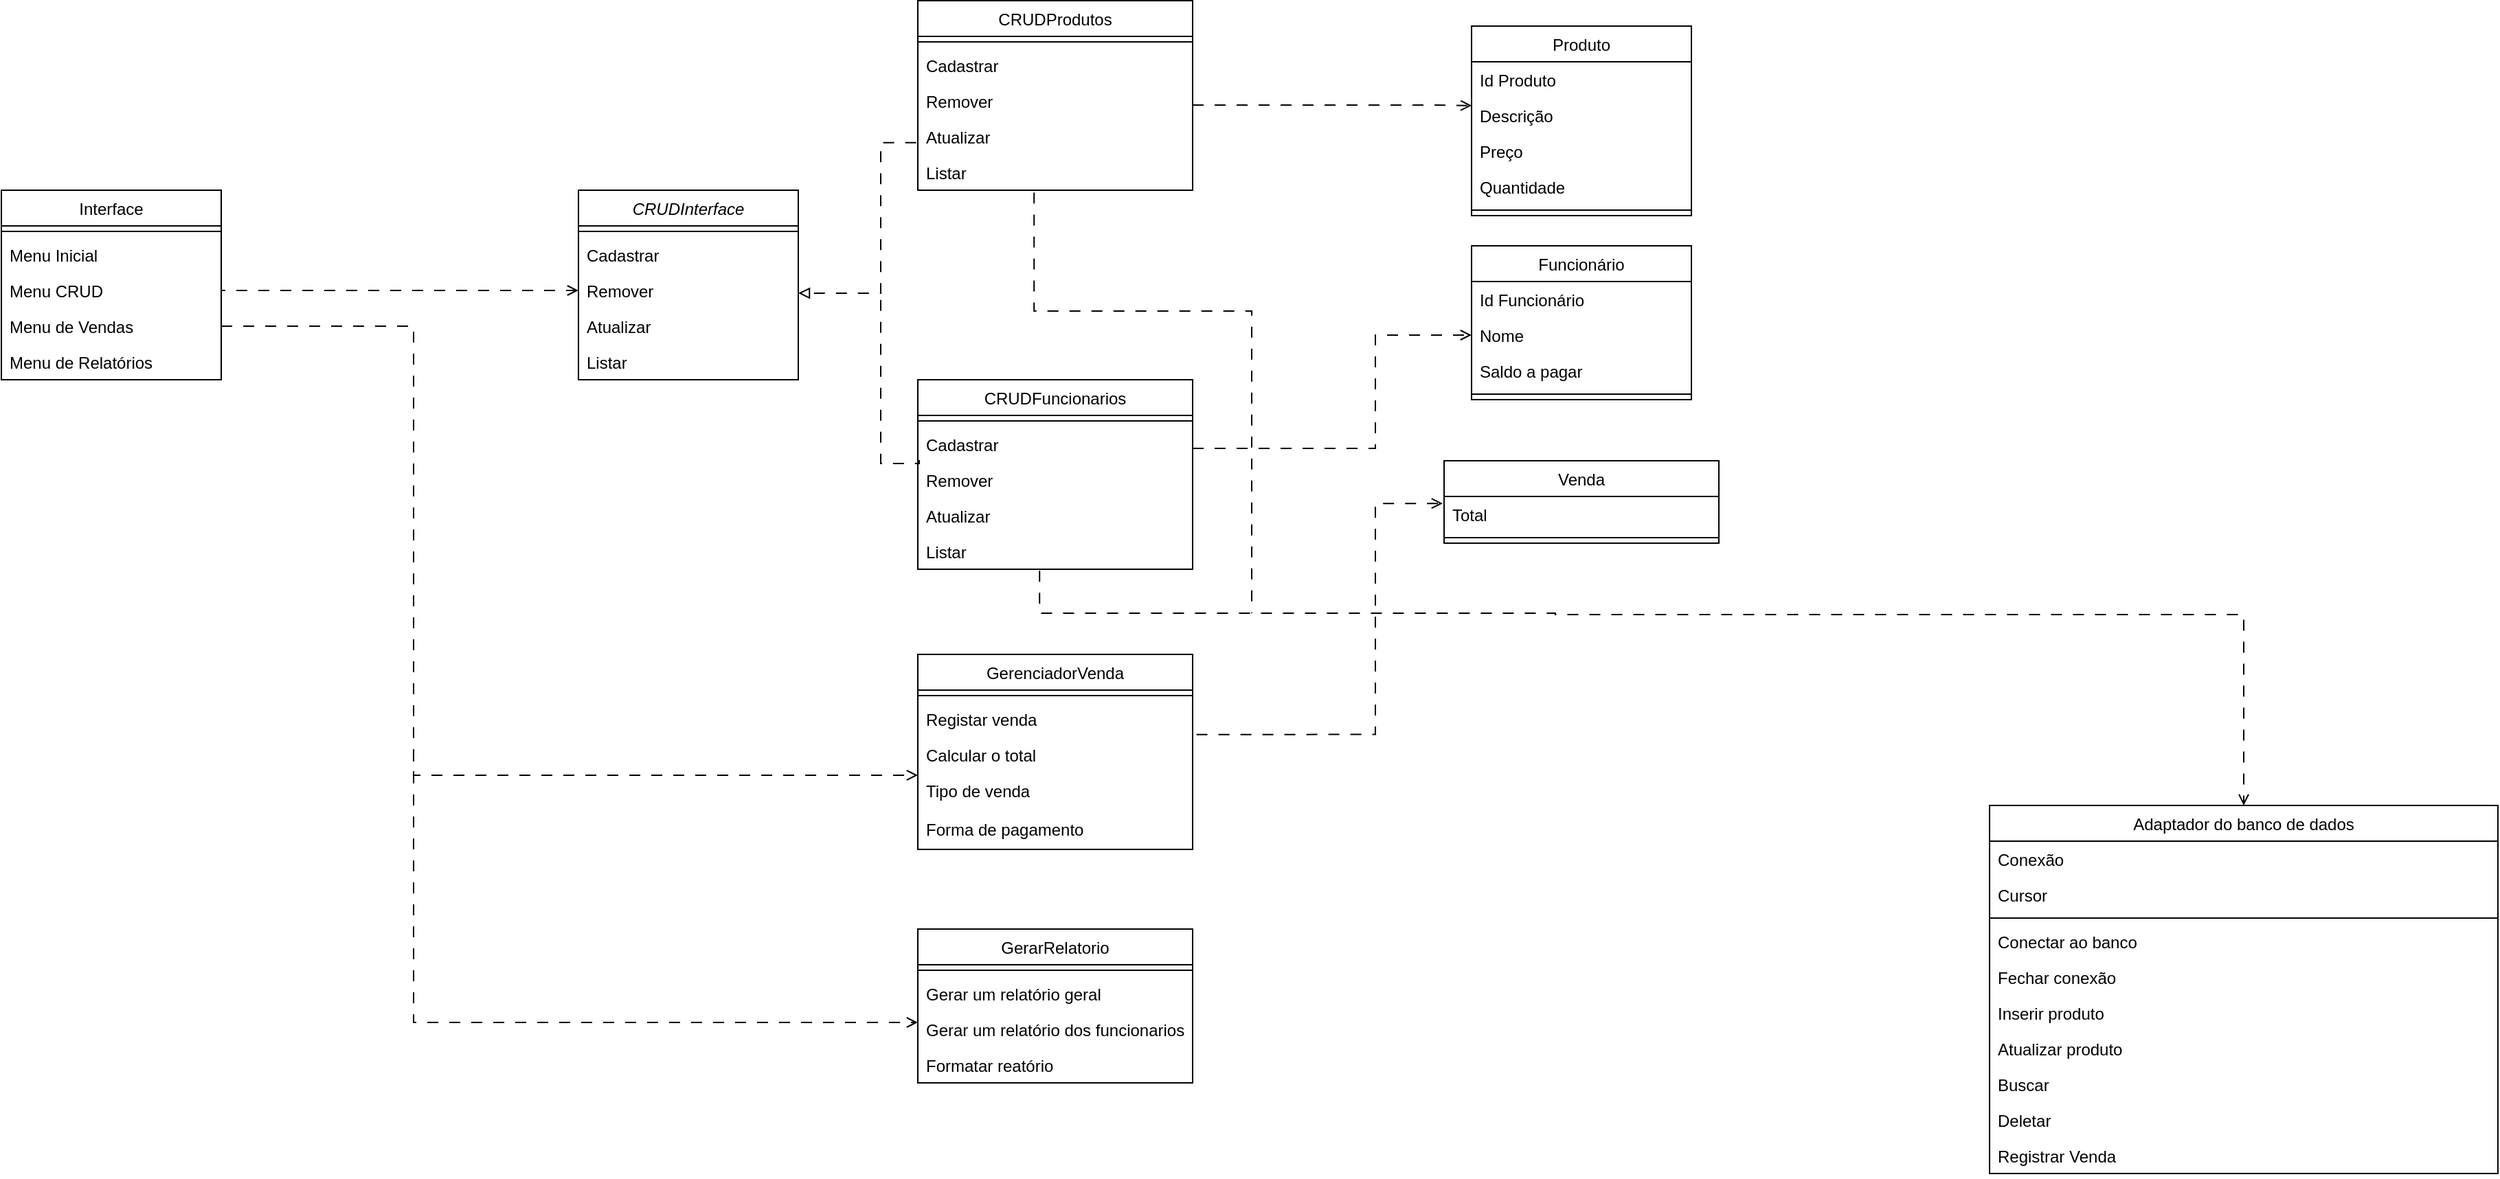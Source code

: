 <mxfile version="25.0.1">
  <diagram name="Página-1" id="rCG3eZJyJU8VCeqgCgNy">
    <mxGraphModel dx="-407" dy="678" grid="1" gridSize="10" guides="1" tooltips="1" connect="1" arrows="1" fold="1" page="1" pageScale="1" pageWidth="827" pageHeight="583" math="0" shadow="0">
      <root>
        <mxCell id="0" />
        <mxCell id="1" parent="0" />
        <mxCell id="qID2bDXDqiOxFLG9qgEo-15" value="Produto" style="swimlane;fontStyle=0;align=center;verticalAlign=top;childLayout=stackLayout;horizontal=1;startSize=26;horizontalStack=0;resizeParent=1;resizeLast=0;collapsible=1;marginBottom=0;rounded=0;shadow=0;strokeWidth=1;" vertex="1" parent="1">
          <mxGeometry x="3400" y="135" width="160" height="138" as="geometry">
            <mxRectangle x="130" y="380" width="160" height="26" as="alternateBounds" />
          </mxGeometry>
        </mxCell>
        <mxCell id="qID2bDXDqiOxFLG9qgEo-16" value="Id Produto" style="text;align=left;verticalAlign=top;spacingLeft=4;spacingRight=4;overflow=hidden;rotatable=0;points=[[0,0.5],[1,0.5]];portConstraint=eastwest;" vertex="1" parent="qID2bDXDqiOxFLG9qgEo-15">
          <mxGeometry y="26" width="160" height="26" as="geometry" />
        </mxCell>
        <mxCell id="qID2bDXDqiOxFLG9qgEo-17" value="Descrição" style="text;align=left;verticalAlign=top;spacingLeft=4;spacingRight=4;overflow=hidden;rotatable=0;points=[[0,0.5],[1,0.5]];portConstraint=eastwest;" vertex="1" parent="qID2bDXDqiOxFLG9qgEo-15">
          <mxGeometry y="52" width="160" height="26" as="geometry" />
        </mxCell>
        <mxCell id="qID2bDXDqiOxFLG9qgEo-18" value="Preço" style="text;align=left;verticalAlign=top;spacingLeft=4;spacingRight=4;overflow=hidden;rotatable=0;points=[[0,0.5],[1,0.5]];portConstraint=eastwest;" vertex="1" parent="qID2bDXDqiOxFLG9qgEo-15">
          <mxGeometry y="78" width="160" height="26" as="geometry" />
        </mxCell>
        <mxCell id="qID2bDXDqiOxFLG9qgEo-19" value="Quantidade" style="text;align=left;verticalAlign=top;spacingLeft=4;spacingRight=4;overflow=hidden;rotatable=0;points=[[0,0.5],[1,0.5]];portConstraint=eastwest;" vertex="1" parent="qID2bDXDqiOxFLG9qgEo-15">
          <mxGeometry y="104" width="160" height="26" as="geometry" />
        </mxCell>
        <mxCell id="qID2bDXDqiOxFLG9qgEo-20" value="" style="line;html=1;strokeWidth=1;align=left;verticalAlign=middle;spacingTop=-1;spacingLeft=3;spacingRight=3;rotatable=0;labelPosition=right;points=[];portConstraint=eastwest;" vertex="1" parent="qID2bDXDqiOxFLG9qgEo-15">
          <mxGeometry y="130" width="160" height="8" as="geometry" />
        </mxCell>
        <mxCell id="qID2bDXDqiOxFLG9qgEo-21" value="Funcionário" style="swimlane;fontStyle=0;align=center;verticalAlign=top;childLayout=stackLayout;horizontal=1;startSize=26;horizontalStack=0;resizeParent=1;resizeLast=0;collapsible=1;marginBottom=0;rounded=0;shadow=0;strokeWidth=1;" vertex="1" parent="1">
          <mxGeometry x="3400" y="295" width="160" height="112" as="geometry">
            <mxRectangle x="130" y="380" width="160" height="26" as="alternateBounds" />
          </mxGeometry>
        </mxCell>
        <mxCell id="qID2bDXDqiOxFLG9qgEo-22" value="Id Funcionário" style="text;align=left;verticalAlign=top;spacingLeft=4;spacingRight=4;overflow=hidden;rotatable=0;points=[[0,0.5],[1,0.5]];portConstraint=eastwest;" vertex="1" parent="qID2bDXDqiOxFLG9qgEo-21">
          <mxGeometry y="26" width="160" height="26" as="geometry" />
        </mxCell>
        <mxCell id="qID2bDXDqiOxFLG9qgEo-23" value="Nome" style="text;align=left;verticalAlign=top;spacingLeft=4;spacingRight=4;overflow=hidden;rotatable=0;points=[[0,0.5],[1,0.5]];portConstraint=eastwest;" vertex="1" parent="qID2bDXDqiOxFLG9qgEo-21">
          <mxGeometry y="52" width="160" height="26" as="geometry" />
        </mxCell>
        <mxCell id="qID2bDXDqiOxFLG9qgEo-24" value="Saldo a pagar" style="text;align=left;verticalAlign=top;spacingLeft=4;spacingRight=4;overflow=hidden;rotatable=0;points=[[0,0.5],[1,0.5]];portConstraint=eastwest;" vertex="1" parent="qID2bDXDqiOxFLG9qgEo-21">
          <mxGeometry y="78" width="160" height="26" as="geometry" />
        </mxCell>
        <mxCell id="qID2bDXDqiOxFLG9qgEo-25" value="" style="line;html=1;strokeWidth=1;align=left;verticalAlign=middle;spacingTop=-1;spacingLeft=3;spacingRight=3;rotatable=0;labelPosition=right;points=[];portConstraint=eastwest;" vertex="1" parent="qID2bDXDqiOxFLG9qgEo-21">
          <mxGeometry y="104" width="160" height="8" as="geometry" />
        </mxCell>
        <mxCell id="qID2bDXDqiOxFLG9qgEo-26" value="Interface" style="swimlane;fontStyle=0;align=center;verticalAlign=top;childLayout=stackLayout;horizontal=1;startSize=26;horizontalStack=0;resizeParent=1;resizeLast=0;collapsible=1;marginBottom=0;rounded=0;shadow=0;strokeWidth=1;" vertex="1" parent="1">
          <mxGeometry x="2330" y="254.5" width="160" height="138" as="geometry">
            <mxRectangle x="340" y="380" width="170" height="26" as="alternateBounds" />
          </mxGeometry>
        </mxCell>
        <mxCell id="qID2bDXDqiOxFLG9qgEo-27" value="" style="line;html=1;strokeWidth=1;align=left;verticalAlign=middle;spacingTop=-1;spacingLeft=3;spacingRight=3;rotatable=0;labelPosition=right;points=[];portConstraint=eastwest;" vertex="1" parent="qID2bDXDqiOxFLG9qgEo-26">
          <mxGeometry y="26" width="160" height="8" as="geometry" />
        </mxCell>
        <mxCell id="qID2bDXDqiOxFLG9qgEo-28" value="Menu Inicial" style="text;align=left;verticalAlign=top;spacingLeft=4;spacingRight=4;overflow=hidden;rotatable=0;points=[[0,0.5],[1,0.5]];portConstraint=eastwest;" vertex="1" parent="qID2bDXDqiOxFLG9qgEo-26">
          <mxGeometry y="34" width="160" height="26" as="geometry" />
        </mxCell>
        <mxCell id="qID2bDXDqiOxFLG9qgEo-29" value="Menu CRUD" style="text;align=left;verticalAlign=top;spacingLeft=4;spacingRight=4;overflow=hidden;rotatable=0;points=[[0,0.5],[1,0.5]];portConstraint=eastwest;" vertex="1" parent="qID2bDXDqiOxFLG9qgEo-26">
          <mxGeometry y="60" width="160" height="26" as="geometry" />
        </mxCell>
        <mxCell id="qID2bDXDqiOxFLG9qgEo-30" value="Menu de Vendas" style="text;align=left;verticalAlign=top;spacingLeft=4;spacingRight=4;overflow=hidden;rotatable=0;points=[[0,0.5],[1,0.5]];portConstraint=eastwest;" vertex="1" parent="qID2bDXDqiOxFLG9qgEo-26">
          <mxGeometry y="86" width="160" height="26" as="geometry" />
        </mxCell>
        <mxCell id="qID2bDXDqiOxFLG9qgEo-31" value="Menu de Relatórios" style="text;align=left;verticalAlign=top;spacingLeft=4;spacingRight=4;overflow=hidden;rotatable=0;points=[[0,0.5],[1,0.5]];portConstraint=eastwest;" vertex="1" parent="qID2bDXDqiOxFLG9qgEo-26">
          <mxGeometry y="112" width="160" height="26" as="geometry" />
        </mxCell>
        <mxCell id="qID2bDXDqiOxFLG9qgEo-32" value="Adaptador do banco de dados" style="swimlane;fontStyle=0;align=center;verticalAlign=top;childLayout=stackLayout;horizontal=1;startSize=26;horizontalStack=0;resizeParent=1;resizeLast=0;collapsible=1;marginBottom=0;rounded=0;shadow=0;strokeWidth=1;" vertex="1" parent="1">
          <mxGeometry x="3777" y="702.5" width="370" height="268" as="geometry">
            <mxRectangle x="130" y="380" width="160" height="26" as="alternateBounds" />
          </mxGeometry>
        </mxCell>
        <mxCell id="qID2bDXDqiOxFLG9qgEo-33" value="Conexão" style="text;align=left;verticalAlign=top;spacingLeft=4;spacingRight=4;overflow=hidden;rotatable=0;points=[[0,0.5],[1,0.5]];portConstraint=eastwest;" vertex="1" parent="qID2bDXDqiOxFLG9qgEo-32">
          <mxGeometry y="26" width="370" height="26" as="geometry" />
        </mxCell>
        <mxCell id="qID2bDXDqiOxFLG9qgEo-34" value="Cursor" style="text;align=left;verticalAlign=top;spacingLeft=4;spacingRight=4;overflow=hidden;rotatable=0;points=[[0,0.5],[1,0.5]];portConstraint=eastwest;" vertex="1" parent="qID2bDXDqiOxFLG9qgEo-32">
          <mxGeometry y="52" width="370" height="26" as="geometry" />
        </mxCell>
        <mxCell id="qID2bDXDqiOxFLG9qgEo-35" value="" style="line;html=1;strokeWidth=1;align=left;verticalAlign=middle;spacingTop=-1;spacingLeft=3;spacingRight=3;rotatable=0;labelPosition=right;points=[];portConstraint=eastwest;" vertex="1" parent="qID2bDXDqiOxFLG9qgEo-32">
          <mxGeometry y="78" width="370" height="8" as="geometry" />
        </mxCell>
        <mxCell id="qID2bDXDqiOxFLG9qgEo-36" value="Conectar ao banco" style="text;align=left;verticalAlign=top;spacingLeft=4;spacingRight=4;overflow=hidden;rotatable=0;points=[[0,0.5],[1,0.5]];portConstraint=eastwest;" vertex="1" parent="qID2bDXDqiOxFLG9qgEo-32">
          <mxGeometry y="86" width="370" height="26" as="geometry" />
        </mxCell>
        <mxCell id="qID2bDXDqiOxFLG9qgEo-37" value="Fechar conexão" style="text;align=left;verticalAlign=top;spacingLeft=4;spacingRight=4;overflow=hidden;rotatable=0;points=[[0,0.5],[1,0.5]];portConstraint=eastwest;" vertex="1" parent="qID2bDXDqiOxFLG9qgEo-32">
          <mxGeometry y="112" width="370" height="26" as="geometry" />
        </mxCell>
        <mxCell id="qID2bDXDqiOxFLG9qgEo-38" value="Inserir produto" style="text;align=left;verticalAlign=top;spacingLeft=4;spacingRight=4;overflow=hidden;rotatable=0;points=[[0,0.5],[1,0.5]];portConstraint=eastwest;" vertex="1" parent="qID2bDXDqiOxFLG9qgEo-32">
          <mxGeometry y="138" width="370" height="26" as="geometry" />
        </mxCell>
        <mxCell id="qID2bDXDqiOxFLG9qgEo-39" value="Atualizar produto" style="text;align=left;verticalAlign=top;spacingLeft=4;spacingRight=4;overflow=hidden;rotatable=0;points=[[0,0.5],[1,0.5]];portConstraint=eastwest;" vertex="1" parent="qID2bDXDqiOxFLG9qgEo-32">
          <mxGeometry y="164" width="370" height="26" as="geometry" />
        </mxCell>
        <mxCell id="qID2bDXDqiOxFLG9qgEo-40" value="Buscar" style="text;align=left;verticalAlign=top;spacingLeft=4;spacingRight=4;overflow=hidden;rotatable=0;points=[[0,0.5],[1,0.5]];portConstraint=eastwest;" vertex="1" parent="qID2bDXDqiOxFLG9qgEo-32">
          <mxGeometry y="190" width="370" height="26" as="geometry" />
        </mxCell>
        <mxCell id="qID2bDXDqiOxFLG9qgEo-41" value="Deletar" style="text;align=left;verticalAlign=top;spacingLeft=4;spacingRight=4;overflow=hidden;rotatable=0;points=[[0,0.5],[1,0.5]];portConstraint=eastwest;" vertex="1" parent="qID2bDXDqiOxFLG9qgEo-32">
          <mxGeometry y="216" width="370" height="26" as="geometry" />
        </mxCell>
        <mxCell id="qID2bDXDqiOxFLG9qgEo-42" value="Registrar Venda" style="text;align=left;verticalAlign=top;spacingLeft=4;spacingRight=4;overflow=hidden;rotatable=0;points=[[0,0.5],[1,0.5]];portConstraint=eastwest;" vertex="1" parent="qID2bDXDqiOxFLG9qgEo-32">
          <mxGeometry y="242" width="370" height="26" as="geometry" />
        </mxCell>
        <mxCell id="qID2bDXDqiOxFLG9qgEo-43" value="CRUDInterface" style="swimlane;fontStyle=2;align=center;verticalAlign=top;childLayout=stackLayout;horizontal=1;startSize=26;horizontalStack=0;resizeParent=1;resizeLast=0;collapsible=1;marginBottom=0;rounded=0;shadow=0;strokeWidth=1;" vertex="1" parent="1">
          <mxGeometry x="2750" y="254.5" width="160" height="138" as="geometry">
            <mxRectangle x="130" y="380" width="160" height="26" as="alternateBounds" />
          </mxGeometry>
        </mxCell>
        <mxCell id="qID2bDXDqiOxFLG9qgEo-44" value="" style="line;html=1;strokeWidth=1;align=left;verticalAlign=middle;spacingTop=-1;spacingLeft=3;spacingRight=3;rotatable=0;labelPosition=right;points=[];portConstraint=eastwest;" vertex="1" parent="qID2bDXDqiOxFLG9qgEo-43">
          <mxGeometry y="26" width="160" height="8" as="geometry" />
        </mxCell>
        <mxCell id="qID2bDXDqiOxFLG9qgEo-45" value="Cadastrar" style="text;align=left;verticalAlign=top;spacingLeft=4;spacingRight=4;overflow=hidden;rotatable=0;points=[[0,0.5],[1,0.5]];portConstraint=eastwest;" vertex="1" parent="qID2bDXDqiOxFLG9qgEo-43">
          <mxGeometry y="34" width="160" height="26" as="geometry" />
        </mxCell>
        <mxCell id="qID2bDXDqiOxFLG9qgEo-46" value="Remover" style="text;align=left;verticalAlign=top;spacingLeft=4;spacingRight=4;overflow=hidden;rotatable=0;points=[[0,0.5],[1,0.5]];portConstraint=eastwest;" vertex="1" parent="qID2bDXDqiOxFLG9qgEo-43">
          <mxGeometry y="60" width="160" height="26" as="geometry" />
        </mxCell>
        <mxCell id="qID2bDXDqiOxFLG9qgEo-47" value="Atualizar" style="text;align=left;verticalAlign=top;spacingLeft=4;spacingRight=4;overflow=hidden;rotatable=0;points=[[0,0.5],[1,0.5]];portConstraint=eastwest;" vertex="1" parent="qID2bDXDqiOxFLG9qgEo-43">
          <mxGeometry y="86" width="160" height="26" as="geometry" />
        </mxCell>
        <mxCell id="qID2bDXDqiOxFLG9qgEo-48" value="Listar" style="text;align=left;verticalAlign=top;spacingLeft=4;spacingRight=4;overflow=hidden;rotatable=0;points=[[0,0.5],[1,0.5]];portConstraint=eastwest;" vertex="1" parent="qID2bDXDqiOxFLG9qgEo-43">
          <mxGeometry y="112" width="160" height="26" as="geometry" />
        </mxCell>
        <mxCell id="qID2bDXDqiOxFLG9qgEo-49" value="" style="endArrow=block;html=1;rounded=0;dashed=1;endFill=0;dashPattern=8 8;edgeStyle=orthogonalEdgeStyle;entryX=1;entryY=0.577;entryDx=0;entryDy=0;entryPerimeter=0;exitX=-0.006;exitY=0.668;exitDx=0;exitDy=0;exitPerimeter=0;" edge="1" parent="1" source="qID2bDXDqiOxFLG9qgEo-59" target="qID2bDXDqiOxFLG9qgEo-46">
          <mxGeometry width="50" height="50" relative="1" as="geometry">
            <mxPoint x="2990" y="220.5" as="sourcePoint" />
            <mxPoint x="2950" y="329.5" as="targetPoint" />
            <Array as="points">
              <mxPoint x="2970" y="219.5" />
              <mxPoint x="2970" y="329.5" />
            </Array>
          </mxGeometry>
        </mxCell>
        <mxCell id="qID2bDXDqiOxFLG9qgEo-50" value="Venda" style="swimlane;fontStyle=0;align=center;verticalAlign=top;childLayout=stackLayout;horizontal=1;startSize=26;horizontalStack=0;resizeParent=1;resizeLast=0;collapsible=1;marginBottom=0;rounded=0;shadow=0;strokeWidth=1;" vertex="1" parent="1">
          <mxGeometry x="3380" y="451.5" width="200" height="60" as="geometry">
            <mxRectangle x="130" y="380" width="160" height="26" as="alternateBounds" />
          </mxGeometry>
        </mxCell>
        <mxCell id="qID2bDXDqiOxFLG9qgEo-51" value="Total" style="text;align=left;verticalAlign=top;spacingLeft=4;spacingRight=4;overflow=hidden;rotatable=0;points=[[0,0.5],[1,0.5]];portConstraint=eastwest;" vertex="1" parent="qID2bDXDqiOxFLG9qgEo-50">
          <mxGeometry y="26" width="200" height="26" as="geometry" />
        </mxCell>
        <mxCell id="qID2bDXDqiOxFLG9qgEo-52" value="" style="line;html=1;strokeWidth=1;align=left;verticalAlign=middle;spacingTop=-1;spacingLeft=3;spacingRight=3;rotatable=0;labelPosition=right;points=[];portConstraint=eastwest;" vertex="1" parent="qID2bDXDqiOxFLG9qgEo-50">
          <mxGeometry y="52" width="200" height="8" as="geometry" />
        </mxCell>
        <mxCell id="qID2bDXDqiOxFLG9qgEo-55" value="CRUDProdutos" style="swimlane;fontStyle=0;align=center;verticalAlign=top;childLayout=stackLayout;horizontal=1;startSize=26;horizontalStack=0;resizeParent=1;resizeLast=0;collapsible=1;marginBottom=0;rounded=0;shadow=0;strokeWidth=1;" vertex="1" parent="1">
          <mxGeometry x="2997" y="116.5" width="200" height="138" as="geometry">
            <mxRectangle x="130" y="380" width="160" height="26" as="alternateBounds" />
          </mxGeometry>
        </mxCell>
        <mxCell id="qID2bDXDqiOxFLG9qgEo-56" value="" style="line;html=1;strokeWidth=1;align=left;verticalAlign=middle;spacingTop=-1;spacingLeft=3;spacingRight=3;rotatable=0;labelPosition=right;points=[];portConstraint=eastwest;" vertex="1" parent="qID2bDXDqiOxFLG9qgEo-55">
          <mxGeometry y="26" width="200" height="8" as="geometry" />
        </mxCell>
        <mxCell id="qID2bDXDqiOxFLG9qgEo-57" value="Cadastrar" style="text;align=left;verticalAlign=top;spacingLeft=4;spacingRight=4;overflow=hidden;rotatable=0;points=[[0,0.5],[1,0.5]];portConstraint=eastwest;" vertex="1" parent="qID2bDXDqiOxFLG9qgEo-55">
          <mxGeometry y="34" width="200" height="26" as="geometry" />
        </mxCell>
        <mxCell id="qID2bDXDqiOxFLG9qgEo-58" value="Remover" style="text;align=left;verticalAlign=top;spacingLeft=4;spacingRight=4;overflow=hidden;rotatable=0;points=[[0,0.5],[1,0.5]];portConstraint=eastwest;" vertex="1" parent="qID2bDXDqiOxFLG9qgEo-55">
          <mxGeometry y="60" width="200" height="26" as="geometry" />
        </mxCell>
        <mxCell id="qID2bDXDqiOxFLG9qgEo-59" value="Atualizar" style="text;align=left;verticalAlign=top;spacingLeft=4;spacingRight=4;overflow=hidden;rotatable=0;points=[[0,0.5],[1,0.5]];portConstraint=eastwest;" vertex="1" parent="qID2bDXDqiOxFLG9qgEo-55">
          <mxGeometry y="86" width="200" height="26" as="geometry" />
        </mxCell>
        <mxCell id="qID2bDXDqiOxFLG9qgEo-60" value="Listar" style="text;align=left;verticalAlign=top;spacingLeft=4;spacingRight=4;overflow=hidden;rotatable=0;points=[[0,0.5],[1,0.5]];portConstraint=eastwest;" vertex="1" parent="qID2bDXDqiOxFLG9qgEo-55">
          <mxGeometry y="112" width="200" height="26" as="geometry" />
        </mxCell>
        <mxCell id="qID2bDXDqiOxFLG9qgEo-61" value="CRUDFuncionarios" style="swimlane;fontStyle=0;align=center;verticalAlign=top;childLayout=stackLayout;horizontal=1;startSize=26;horizontalStack=0;resizeParent=1;resizeLast=0;collapsible=1;marginBottom=0;rounded=0;shadow=0;strokeWidth=1;" vertex="1" parent="1">
          <mxGeometry x="2997" y="392.5" width="200" height="138" as="geometry">
            <mxRectangle x="130" y="380" width="160" height="26" as="alternateBounds" />
          </mxGeometry>
        </mxCell>
        <mxCell id="qID2bDXDqiOxFLG9qgEo-62" value="" style="line;html=1;strokeWidth=1;align=left;verticalAlign=middle;spacingTop=-1;spacingLeft=3;spacingRight=3;rotatable=0;labelPosition=right;points=[];portConstraint=eastwest;" vertex="1" parent="qID2bDXDqiOxFLG9qgEo-61">
          <mxGeometry y="26" width="200" height="8" as="geometry" />
        </mxCell>
        <mxCell id="qID2bDXDqiOxFLG9qgEo-63" value="Cadastrar" style="text;align=left;verticalAlign=top;spacingLeft=4;spacingRight=4;overflow=hidden;rotatable=0;points=[[0,0.5],[1,0.5]];portConstraint=eastwest;" vertex="1" parent="qID2bDXDqiOxFLG9qgEo-61">
          <mxGeometry y="34" width="200" height="26" as="geometry" />
        </mxCell>
        <mxCell id="qID2bDXDqiOxFLG9qgEo-64" value="Remover" style="text;align=left;verticalAlign=top;spacingLeft=4;spacingRight=4;overflow=hidden;rotatable=0;points=[[0,0.5],[1,0.5]];portConstraint=eastwest;" vertex="1" parent="qID2bDXDqiOxFLG9qgEo-61">
          <mxGeometry y="60" width="200" height="26" as="geometry" />
        </mxCell>
        <mxCell id="qID2bDXDqiOxFLG9qgEo-65" value="Atualizar" style="text;align=left;verticalAlign=top;spacingLeft=4;spacingRight=4;overflow=hidden;rotatable=0;points=[[0,0.5],[1,0.5]];portConstraint=eastwest;" vertex="1" parent="qID2bDXDqiOxFLG9qgEo-61">
          <mxGeometry y="86" width="200" height="26" as="geometry" />
        </mxCell>
        <mxCell id="qID2bDXDqiOxFLG9qgEo-66" value="Listar" style="text;align=left;verticalAlign=top;spacingLeft=4;spacingRight=4;overflow=hidden;rotatable=0;points=[[0,0.5],[1,0.5]];portConstraint=eastwest;" vertex="1" parent="qID2bDXDqiOxFLG9qgEo-61">
          <mxGeometry y="112" width="200" height="26" as="geometry" />
        </mxCell>
        <mxCell id="qID2bDXDqiOxFLG9qgEo-67" value="GerarRelatorio" style="swimlane;fontStyle=0;align=center;verticalAlign=top;childLayout=stackLayout;horizontal=1;startSize=26;horizontalStack=0;resizeParent=1;resizeLast=0;collapsible=1;marginBottom=0;rounded=0;shadow=0;strokeWidth=1;" vertex="1" parent="1">
          <mxGeometry x="2997" y="792.5" width="200" height="112" as="geometry">
            <mxRectangle x="130" y="380" width="160" height="26" as="alternateBounds" />
          </mxGeometry>
        </mxCell>
        <mxCell id="qID2bDXDqiOxFLG9qgEo-68" value="" style="line;html=1;strokeWidth=1;align=left;verticalAlign=middle;spacingTop=-1;spacingLeft=3;spacingRight=3;rotatable=0;labelPosition=right;points=[];portConstraint=eastwest;" vertex="1" parent="qID2bDXDqiOxFLG9qgEo-67">
          <mxGeometry y="26" width="200" height="8" as="geometry" />
        </mxCell>
        <mxCell id="qID2bDXDqiOxFLG9qgEo-69" value="Gerar um relatório geral" style="text;align=left;verticalAlign=top;spacingLeft=4;spacingRight=4;overflow=hidden;rotatable=0;points=[[0,0.5],[1,0.5]];portConstraint=eastwest;" vertex="1" parent="qID2bDXDqiOxFLG9qgEo-67">
          <mxGeometry y="34" width="200" height="26" as="geometry" />
        </mxCell>
        <mxCell id="qID2bDXDqiOxFLG9qgEo-70" value="Gerar um relatório dos funcionarios" style="text;align=left;verticalAlign=top;spacingLeft=4;spacingRight=4;overflow=hidden;rotatable=0;points=[[0,0.5],[1,0.5]];portConstraint=eastwest;" vertex="1" parent="qID2bDXDqiOxFLG9qgEo-67">
          <mxGeometry y="60" width="200" height="26" as="geometry" />
        </mxCell>
        <mxCell id="qID2bDXDqiOxFLG9qgEo-71" value="Formatar reatório" style="text;align=left;verticalAlign=top;spacingLeft=4;spacingRight=4;overflow=hidden;rotatable=0;points=[[0,0.5],[1,0.5]];portConstraint=eastwest;" vertex="1" parent="qID2bDXDqiOxFLG9qgEo-67">
          <mxGeometry y="86" width="200" height="26" as="geometry" />
        </mxCell>
        <mxCell id="qID2bDXDqiOxFLG9qgEo-72" value="GerenciadorVenda" style="swimlane;fontStyle=0;align=center;verticalAlign=top;childLayout=stackLayout;horizontal=1;startSize=26;horizontalStack=0;resizeParent=1;resizeLast=0;collapsible=1;marginBottom=0;rounded=0;shadow=0;strokeWidth=1;" vertex="1" parent="1">
          <mxGeometry x="2997" y="592.5" width="200" height="142" as="geometry">
            <mxRectangle x="130" y="380" width="160" height="26" as="alternateBounds" />
          </mxGeometry>
        </mxCell>
        <mxCell id="qID2bDXDqiOxFLG9qgEo-73" value="" style="line;html=1;strokeWidth=1;align=left;verticalAlign=middle;spacingTop=-1;spacingLeft=3;spacingRight=3;rotatable=0;labelPosition=right;points=[];portConstraint=eastwest;" vertex="1" parent="qID2bDXDqiOxFLG9qgEo-72">
          <mxGeometry y="26" width="200" height="8" as="geometry" />
        </mxCell>
        <mxCell id="qID2bDXDqiOxFLG9qgEo-74" value="Registar venda" style="text;align=left;verticalAlign=top;spacingLeft=4;spacingRight=4;overflow=hidden;rotatable=0;points=[[0,0.5],[1,0.5]];portConstraint=eastwest;" vertex="1" parent="qID2bDXDqiOxFLG9qgEo-72">
          <mxGeometry y="34" width="200" height="26" as="geometry" />
        </mxCell>
        <mxCell id="qID2bDXDqiOxFLG9qgEo-75" value="Calcular o total" style="text;align=left;verticalAlign=top;spacingLeft=4;spacingRight=4;overflow=hidden;rotatable=0;points=[[0,0.5],[1,0.5]];portConstraint=eastwest;" vertex="1" parent="qID2bDXDqiOxFLG9qgEo-72">
          <mxGeometry y="60" width="200" height="26" as="geometry" />
        </mxCell>
        <mxCell id="qID2bDXDqiOxFLG9qgEo-76" value="Tipo de venda" style="text;align=left;verticalAlign=top;spacingLeft=4;spacingRight=4;overflow=hidden;rotatable=0;points=[[0,0.5],[1,0.5]];portConstraint=eastwest;" vertex="1" parent="qID2bDXDqiOxFLG9qgEo-72">
          <mxGeometry y="86" width="200" height="28" as="geometry" />
        </mxCell>
        <mxCell id="qID2bDXDqiOxFLG9qgEo-77" value="Forma de pagamento" style="text;align=left;verticalAlign=top;spacingLeft=4;spacingRight=4;overflow=hidden;rotatable=0;points=[[0,0.5],[1,0.5]];portConstraint=eastwest;" vertex="1" parent="qID2bDXDqiOxFLG9qgEo-72">
          <mxGeometry y="114" width="200" height="28" as="geometry" />
        </mxCell>
        <mxCell id="qID2bDXDqiOxFLG9qgEo-78" value="" style="endArrow=open;html=1;rounded=0;dashed=1;endFill=0;dashPattern=8 8;edgeStyle=orthogonalEdgeStyle;entryX=0;entryY=0.5;entryDx=0;entryDy=0;" edge="1" parent="1" target="qID2bDXDqiOxFLG9qgEo-46">
          <mxGeometry width="50" height="50" relative="1" as="geometry">
            <mxPoint x="2490" y="332.5" as="sourcePoint" />
            <mxPoint x="2740" y="332.5" as="targetPoint" />
            <Array as="points">
              <mxPoint x="2490" y="327.5" />
            </Array>
          </mxGeometry>
        </mxCell>
        <mxCell id="qID2bDXDqiOxFLG9qgEo-79" value="" style="endArrow=none;html=1;rounded=0;dashed=1;endFill=0;dashPattern=8 8;edgeStyle=orthogonalEdgeStyle;exitX=0;exitY=0.036;exitDx=0;exitDy=0;exitPerimeter=0;" edge="1" parent="1" source="qID2bDXDqiOxFLG9qgEo-64">
          <mxGeometry width="50" height="50" relative="1" as="geometry">
            <mxPoint x="3000" y="230.5" as="sourcePoint" />
            <mxPoint x="2970" y="332.5" as="targetPoint" />
            <Array as="points">
              <mxPoint x="2997" y="451.5" />
              <mxPoint x="2998" y="451.5" />
              <mxPoint x="2998" y="453.5" />
              <mxPoint x="2970" y="453.5" />
            </Array>
          </mxGeometry>
        </mxCell>
        <mxCell id="qID2bDXDqiOxFLG9qgEo-80" value="" style="endArrow=open;html=1;rounded=0;dashed=1;endFill=0;dashPattern=8 8;edgeStyle=orthogonalEdgeStyle;entryX=0.002;entryY=0.169;entryDx=0;entryDy=0;entryPerimeter=0;exitX=1;exitY=0.5;exitDx=0;exitDy=0;" edge="1" parent="1" source="qID2bDXDqiOxFLG9qgEo-30">
          <mxGeometry width="50" height="50" relative="1" as="geometry">
            <mxPoint x="2630" y="482.5" as="sourcePoint" />
            <mxPoint x="2997" y="680.5" as="targetPoint" />
            <Array as="points">
              <mxPoint x="2630" y="353.5" />
              <mxPoint x="2630" y="680.5" />
            </Array>
          </mxGeometry>
        </mxCell>
        <mxCell id="qID2bDXDqiOxFLG9qgEo-81" value="" style="endArrow=open;html=1;rounded=0;dashed=1;endFill=0;dashPattern=8 8;edgeStyle=orthogonalEdgeStyle;entryX=0.002;entryY=0.169;entryDx=0;entryDy=0;entryPerimeter=0;" edge="1" parent="1">
          <mxGeometry width="50" height="50" relative="1" as="geometry">
            <mxPoint x="2630" y="662.5" as="sourcePoint" />
            <mxPoint x="2997" y="860.5" as="targetPoint" />
            <Array as="points">
              <mxPoint x="2630" y="860.5" />
            </Array>
          </mxGeometry>
        </mxCell>
        <mxCell id="qID2bDXDqiOxFLG9qgEo-82" value="" style="endArrow=open;html=1;rounded=0;dashed=1;endFill=0;dashPattern=8 8;exitX=0.443;exitY=1.043;exitDx=0;exitDy=0;edgeStyle=orthogonalEdgeStyle;exitPerimeter=0;entryX=0.5;entryY=0;entryDx=0;entryDy=0;" edge="1" parent="1" source="qID2bDXDqiOxFLG9qgEo-66" target="qID2bDXDqiOxFLG9qgEo-32">
          <mxGeometry width="50" height="50" relative="1" as="geometry">
            <mxPoint x="3130" y="562.5" as="sourcePoint" />
            <mxPoint x="3850" y="652.5" as="targetPoint" />
            <Array as="points">
              <mxPoint x="3086" y="562.5" />
              <mxPoint x="3461" y="562.5" />
              <mxPoint x="3461" y="563.5" />
              <mxPoint x="3962" y="563.5" />
            </Array>
          </mxGeometry>
        </mxCell>
        <mxCell id="qID2bDXDqiOxFLG9qgEo-83" value="" style="endArrow=none;html=1;rounded=0;dashed=1;endFill=0;dashPattern=8 8;exitX=0.423;exitY=1.067;exitDx=0;exitDy=0;edgeStyle=orthogonalEdgeStyle;exitPerimeter=0;" edge="1" parent="1" source="qID2bDXDqiOxFLG9qgEo-60">
          <mxGeometry width="50" height="50" relative="1" as="geometry">
            <mxPoint x="3150" y="333.5" as="sourcePoint" />
            <mxPoint x="3240" y="562.5" as="targetPoint" />
            <Array as="points">
              <mxPoint x="3082" y="342.5" />
              <mxPoint x="3240" y="342.5" />
            </Array>
          </mxGeometry>
        </mxCell>
        <mxCell id="qID2bDXDqiOxFLG9qgEo-84" value="" style="endArrow=open;html=1;rounded=0;dashed=1;endFill=0;dashPattern=8 8;exitX=1.014;exitY=-0.064;exitDx=0;exitDy=0;edgeStyle=orthogonalEdgeStyle;exitPerimeter=0;entryX=-0.005;entryY=0.926;entryDx=0;entryDy=0;entryPerimeter=0;" edge="1" parent="1" source="qID2bDXDqiOxFLG9qgEo-75">
          <mxGeometry width="50" height="50" relative="1" as="geometry">
            <mxPoint x="3220" y="583.5" as="sourcePoint" />
            <mxPoint x="3379" y="482.576" as="targetPoint" />
            <Array as="points">
              <mxPoint x="3330" y="650.5" />
              <mxPoint x="3330" y="482.5" />
            </Array>
          </mxGeometry>
        </mxCell>
        <mxCell id="qID2bDXDqiOxFLG9qgEo-85" value="" style="endArrow=open;html=1;rounded=0;dashed=1;endFill=0;dashPattern=8 8;exitX=1.014;exitY=-0.064;exitDx=0;exitDy=0;edgeStyle=orthogonalEdgeStyle;exitPerimeter=0;entryX=0.001;entryY=0.228;entryDx=0;entryDy=0;entryPerimeter=0;" edge="1" parent="1" target="qID2bDXDqiOxFLG9qgEo-17">
          <mxGeometry width="50" height="50" relative="1" as="geometry">
            <mxPoint x="3197" y="192.48" as="sourcePoint" />
            <mxPoint x="3376" y="24.48" as="targetPoint" />
            <Array as="points">
              <mxPoint x="3376" y="192.5" />
            </Array>
          </mxGeometry>
        </mxCell>
        <mxCell id="qID2bDXDqiOxFLG9qgEo-86" value="" style="endArrow=open;html=1;rounded=0;dashed=1;endFill=0;dashPattern=8 8;exitX=1.014;exitY=-0.064;exitDx=0;exitDy=0;edgeStyle=orthogonalEdgeStyle;exitPerimeter=0;entryX=0;entryY=0.5;entryDx=0;entryDy=0;" edge="1" parent="1" target="qID2bDXDqiOxFLG9qgEo-23">
          <mxGeometry width="50" height="50" relative="1" as="geometry">
            <mxPoint x="3197" y="442.5" as="sourcePoint" />
            <mxPoint x="3400" y="442.52" as="targetPoint" />
            <Array as="points">
              <mxPoint x="3330" y="442.5" />
              <mxPoint x="3330" y="359.5" />
            </Array>
          </mxGeometry>
        </mxCell>
      </root>
    </mxGraphModel>
  </diagram>
</mxfile>
